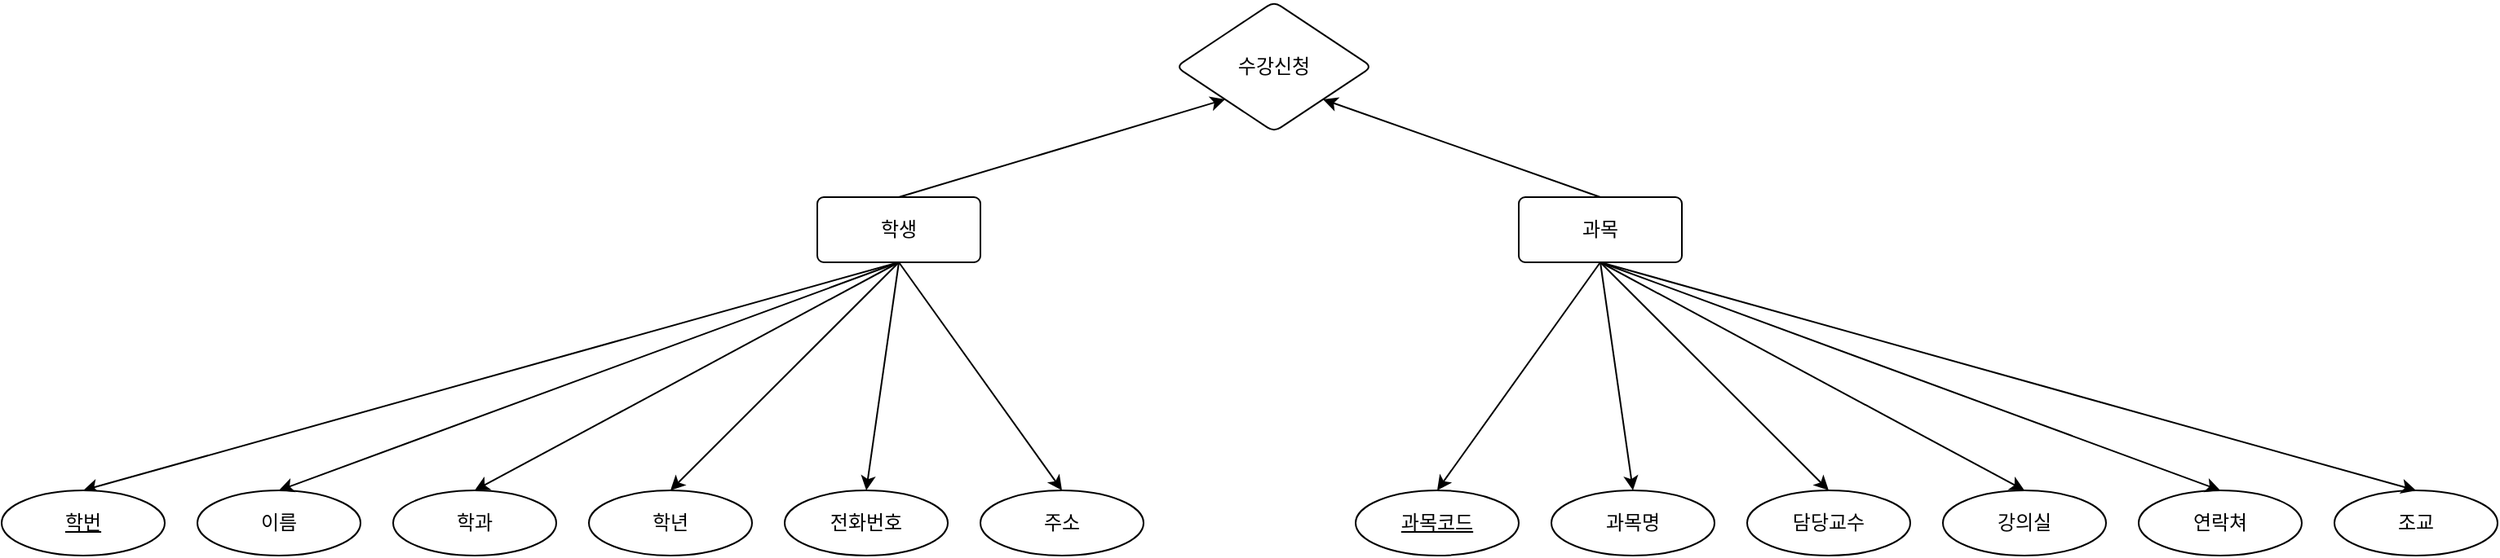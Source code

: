 <mxfile version="21.2.1" type="device">
  <diagram name="페이지-1" id="4YNyUgEepp4ZxcmxHSkv">
    <mxGraphModel dx="772" dy="778" grid="1" gridSize="10" guides="1" tooltips="1" connect="1" arrows="1" fold="1" page="1" pageScale="1" pageWidth="4681" pageHeight="3300" math="0" shadow="0">
      <root>
        <mxCell id="0" />
        <mxCell id="1" parent="0" />
        <mxCell id="xyK2maIC5X1sYyK8I1Wq-13" style="rounded=0;orthogonalLoop=1;jettySize=auto;html=1;entryX=0.5;entryY=0;entryDx=0;entryDy=0;exitX=0.5;exitY=1;exitDx=0;exitDy=0;" edge="1" parent="1" source="xyK2maIC5X1sYyK8I1Wq-2" target="xyK2maIC5X1sYyK8I1Wq-7">
          <mxGeometry relative="1" as="geometry">
            <mxPoint x="330" y="160" as="sourcePoint" />
            <mxPoint x="130" y="300" as="targetPoint" />
          </mxGeometry>
        </mxCell>
        <mxCell id="xyK2maIC5X1sYyK8I1Wq-34" value="" style="rounded=0;orthogonalLoop=1;jettySize=auto;html=1;entryX=0;entryY=1;entryDx=0;entryDy=0;exitX=0.5;exitY=0;exitDx=0;exitDy=0;" edge="1" parent="1" source="xyK2maIC5X1sYyK8I1Wq-2" target="xyK2maIC5X1sYyK8I1Wq-33">
          <mxGeometry relative="1" as="geometry">
            <mxPoint x="710" y="140" as="targetPoint" />
          </mxGeometry>
        </mxCell>
        <mxCell id="xyK2maIC5X1sYyK8I1Wq-2" value="학생" style="rounded=1;arcSize=10;whiteSpace=wrap;html=1;align=center;" vertex="1" parent="1">
          <mxGeometry x="580" y="120" width="100" height="40" as="geometry" />
        </mxCell>
        <mxCell id="xyK2maIC5X1sYyK8I1Wq-6" value="이름" style="ellipse;whiteSpace=wrap;html=1;align=center;" vertex="1" parent="1">
          <mxGeometry x="200" y="300" width="100" height="40" as="geometry" />
        </mxCell>
        <mxCell id="xyK2maIC5X1sYyK8I1Wq-7" value="학번" style="ellipse;whiteSpace=wrap;html=1;align=center;fontStyle=4;" vertex="1" parent="1">
          <mxGeometry x="80" y="300" width="100" height="40" as="geometry" />
        </mxCell>
        <mxCell id="xyK2maIC5X1sYyK8I1Wq-8" value="학과" style="ellipse;whiteSpace=wrap;html=1;align=center;" vertex="1" parent="1">
          <mxGeometry x="320" y="300" width="100" height="40" as="geometry" />
        </mxCell>
        <mxCell id="xyK2maIC5X1sYyK8I1Wq-9" value="학년" style="ellipse;whiteSpace=wrap;html=1;align=center;" vertex="1" parent="1">
          <mxGeometry x="440" y="300" width="100" height="40" as="geometry" />
        </mxCell>
        <mxCell id="xyK2maIC5X1sYyK8I1Wq-10" value="전화번호&lt;br&gt;" style="ellipse;whiteSpace=wrap;html=1;align=center;" vertex="1" parent="1">
          <mxGeometry x="560" y="300" width="100" height="40" as="geometry" />
        </mxCell>
        <mxCell id="xyK2maIC5X1sYyK8I1Wq-12" value="주소" style="ellipse;whiteSpace=wrap;html=1;align=center;" vertex="1" parent="1">
          <mxGeometry x="680" y="300" width="100" height="40" as="geometry" />
        </mxCell>
        <mxCell id="xyK2maIC5X1sYyK8I1Wq-14" style="rounded=0;orthogonalLoop=1;jettySize=auto;html=1;entryX=0.5;entryY=0;entryDx=0;entryDy=0;exitX=0.5;exitY=1;exitDx=0;exitDy=0;" edge="1" parent="1" source="xyK2maIC5X1sYyK8I1Wq-2" target="xyK2maIC5X1sYyK8I1Wq-6">
          <mxGeometry relative="1" as="geometry">
            <mxPoint x="290" y="170" as="sourcePoint" />
            <mxPoint x="140" y="230" as="targetPoint" />
          </mxGeometry>
        </mxCell>
        <mxCell id="xyK2maIC5X1sYyK8I1Wq-15" style="rounded=0;orthogonalLoop=1;jettySize=auto;html=1;entryX=0.5;entryY=0;entryDx=0;entryDy=0;exitX=0.5;exitY=1;exitDx=0;exitDy=0;" edge="1" parent="1" source="xyK2maIC5X1sYyK8I1Wq-2" target="xyK2maIC5X1sYyK8I1Wq-8">
          <mxGeometry relative="1" as="geometry">
            <mxPoint x="340" y="170" as="sourcePoint" />
            <mxPoint x="260" y="230" as="targetPoint" />
          </mxGeometry>
        </mxCell>
        <mxCell id="xyK2maIC5X1sYyK8I1Wq-17" style="rounded=0;orthogonalLoop=1;jettySize=auto;html=1;entryX=0.5;entryY=0;entryDx=0;entryDy=0;exitX=0.5;exitY=1;exitDx=0;exitDy=0;" edge="1" parent="1" source="xyK2maIC5X1sYyK8I1Wq-2" target="xyK2maIC5X1sYyK8I1Wq-10">
          <mxGeometry relative="1" as="geometry">
            <mxPoint x="540" y="140" as="sourcePoint" />
            <mxPoint x="580" y="200" as="targetPoint" />
          </mxGeometry>
        </mxCell>
        <mxCell id="xyK2maIC5X1sYyK8I1Wq-18" style="rounded=0;orthogonalLoop=1;jettySize=auto;html=1;entryX=0.5;entryY=0;entryDx=0;entryDy=0;exitX=0.5;exitY=1;exitDx=0;exitDy=0;" edge="1" parent="1" source="xyK2maIC5X1sYyK8I1Wq-2" target="xyK2maIC5X1sYyK8I1Wq-12">
          <mxGeometry relative="1" as="geometry">
            <mxPoint x="630" y="140" as="sourcePoint" />
            <mxPoint x="670" y="200" as="targetPoint" />
          </mxGeometry>
        </mxCell>
        <mxCell id="xyK2maIC5X1sYyK8I1Wq-19" style="rounded=0;orthogonalLoop=1;jettySize=auto;html=1;entryX=0.5;entryY=0;entryDx=0;entryDy=0;exitX=0.5;exitY=1;exitDx=0;exitDy=0;" edge="1" parent="1" source="xyK2maIC5X1sYyK8I1Wq-2" target="xyK2maIC5X1sYyK8I1Wq-9">
          <mxGeometry relative="1" as="geometry">
            <mxPoint x="410" y="160" as="sourcePoint" />
            <mxPoint x="450" y="220" as="targetPoint" />
          </mxGeometry>
        </mxCell>
        <mxCell id="xyK2maIC5X1sYyK8I1Wq-20" style="rounded=0;orthogonalLoop=1;jettySize=auto;html=1;entryX=0.5;entryY=0;entryDx=0;entryDy=0;exitX=0.5;exitY=1;exitDx=0;exitDy=0;" edge="1" source="xyK2maIC5X1sYyK8I1Wq-21" target="xyK2maIC5X1sYyK8I1Wq-23" parent="1">
          <mxGeometry relative="1" as="geometry">
            <mxPoint x="1160" y="160" as="sourcePoint" />
          </mxGeometry>
        </mxCell>
        <mxCell id="xyK2maIC5X1sYyK8I1Wq-35" style="rounded=0;orthogonalLoop=1;jettySize=auto;html=1;exitX=0.5;exitY=0;exitDx=0;exitDy=0;entryX=1;entryY=1;entryDx=0;entryDy=0;" edge="1" parent="1" source="xyK2maIC5X1sYyK8I1Wq-21" target="xyK2maIC5X1sYyK8I1Wq-33">
          <mxGeometry relative="1" as="geometry" />
        </mxCell>
        <mxCell id="xyK2maIC5X1sYyK8I1Wq-21" value="과목" style="rounded=1;arcSize=10;whiteSpace=wrap;html=1;align=center;" vertex="1" parent="1">
          <mxGeometry x="1010" y="120" width="100" height="40" as="geometry" />
        </mxCell>
        <mxCell id="xyK2maIC5X1sYyK8I1Wq-22" value="과목명" style="ellipse;whiteSpace=wrap;html=1;align=center;" vertex="1" parent="1">
          <mxGeometry x="1030" y="300" width="100" height="40" as="geometry" />
        </mxCell>
        <mxCell id="xyK2maIC5X1sYyK8I1Wq-23" value="과목코드" style="ellipse;whiteSpace=wrap;html=1;align=center;fontStyle=4;" vertex="1" parent="1">
          <mxGeometry x="910" y="300" width="100" height="40" as="geometry" />
        </mxCell>
        <mxCell id="xyK2maIC5X1sYyK8I1Wq-24" value="담당교수" style="ellipse;whiteSpace=wrap;html=1;align=center;" vertex="1" parent="1">
          <mxGeometry x="1150" y="300" width="100" height="40" as="geometry" />
        </mxCell>
        <mxCell id="xyK2maIC5X1sYyK8I1Wq-25" value="강의실" style="ellipse;whiteSpace=wrap;html=1;align=center;" vertex="1" parent="1">
          <mxGeometry x="1270" y="300" width="100" height="40" as="geometry" />
        </mxCell>
        <mxCell id="xyK2maIC5X1sYyK8I1Wq-26" value="연락쳐" style="ellipse;whiteSpace=wrap;html=1;align=center;" vertex="1" parent="1">
          <mxGeometry x="1390" y="300" width="100" height="40" as="geometry" />
        </mxCell>
        <mxCell id="xyK2maIC5X1sYyK8I1Wq-27" value="조교" style="ellipse;whiteSpace=wrap;html=1;align=center;" vertex="1" parent="1">
          <mxGeometry x="1510" y="300" width="100" height="40" as="geometry" />
        </mxCell>
        <mxCell id="xyK2maIC5X1sYyK8I1Wq-28" style="rounded=0;orthogonalLoop=1;jettySize=auto;html=1;entryX=0.5;entryY=0;entryDx=0;entryDy=0;exitX=0.5;exitY=1;exitDx=0;exitDy=0;" edge="1" source="xyK2maIC5X1sYyK8I1Wq-21" target="xyK2maIC5X1sYyK8I1Wq-22" parent="1">
          <mxGeometry relative="1" as="geometry">
            <mxPoint x="1120" y="170" as="sourcePoint" />
            <mxPoint x="970" y="230" as="targetPoint" />
          </mxGeometry>
        </mxCell>
        <mxCell id="xyK2maIC5X1sYyK8I1Wq-29" style="rounded=0;orthogonalLoop=1;jettySize=auto;html=1;entryX=0.5;entryY=0;entryDx=0;entryDy=0;exitX=0.5;exitY=1;exitDx=0;exitDy=0;" edge="1" source="xyK2maIC5X1sYyK8I1Wq-21" target="xyK2maIC5X1sYyK8I1Wq-24" parent="1">
          <mxGeometry relative="1" as="geometry">
            <mxPoint x="1170" y="170" as="sourcePoint" />
            <mxPoint x="1090" y="230" as="targetPoint" />
          </mxGeometry>
        </mxCell>
        <mxCell id="xyK2maIC5X1sYyK8I1Wq-30" style="rounded=0;orthogonalLoop=1;jettySize=auto;html=1;entryX=0.5;entryY=0;entryDx=0;entryDy=0;exitX=0.5;exitY=1;exitDx=0;exitDy=0;" edge="1" source="xyK2maIC5X1sYyK8I1Wq-21" target="xyK2maIC5X1sYyK8I1Wq-26" parent="1">
          <mxGeometry relative="1" as="geometry">
            <mxPoint x="1370" y="140" as="sourcePoint" />
            <mxPoint x="1410" y="200" as="targetPoint" />
          </mxGeometry>
        </mxCell>
        <mxCell id="xyK2maIC5X1sYyK8I1Wq-31" style="rounded=0;orthogonalLoop=1;jettySize=auto;html=1;entryX=0.5;entryY=0;entryDx=0;entryDy=0;exitX=0.5;exitY=1;exitDx=0;exitDy=0;" edge="1" source="xyK2maIC5X1sYyK8I1Wq-21" target="xyK2maIC5X1sYyK8I1Wq-27" parent="1">
          <mxGeometry relative="1" as="geometry">
            <mxPoint x="1460" y="140" as="sourcePoint" />
            <mxPoint x="1500" y="200" as="targetPoint" />
          </mxGeometry>
        </mxCell>
        <mxCell id="xyK2maIC5X1sYyK8I1Wq-32" style="rounded=0;orthogonalLoop=1;jettySize=auto;html=1;entryX=0.5;entryY=0;entryDx=0;entryDy=0;exitX=0.5;exitY=1;exitDx=0;exitDy=0;" edge="1" source="xyK2maIC5X1sYyK8I1Wq-21" target="xyK2maIC5X1sYyK8I1Wq-25" parent="1">
          <mxGeometry relative="1" as="geometry">
            <mxPoint x="1240" y="160" as="sourcePoint" />
            <mxPoint x="1280" y="220" as="targetPoint" />
          </mxGeometry>
        </mxCell>
        <mxCell id="xyK2maIC5X1sYyK8I1Wq-33" value="수강신청" style="rhombus;whiteSpace=wrap;html=1;rounded=1;arcSize=10;" vertex="1" parent="1">
          <mxGeometry x="800" width="120" height="80" as="geometry" />
        </mxCell>
      </root>
    </mxGraphModel>
  </diagram>
</mxfile>
